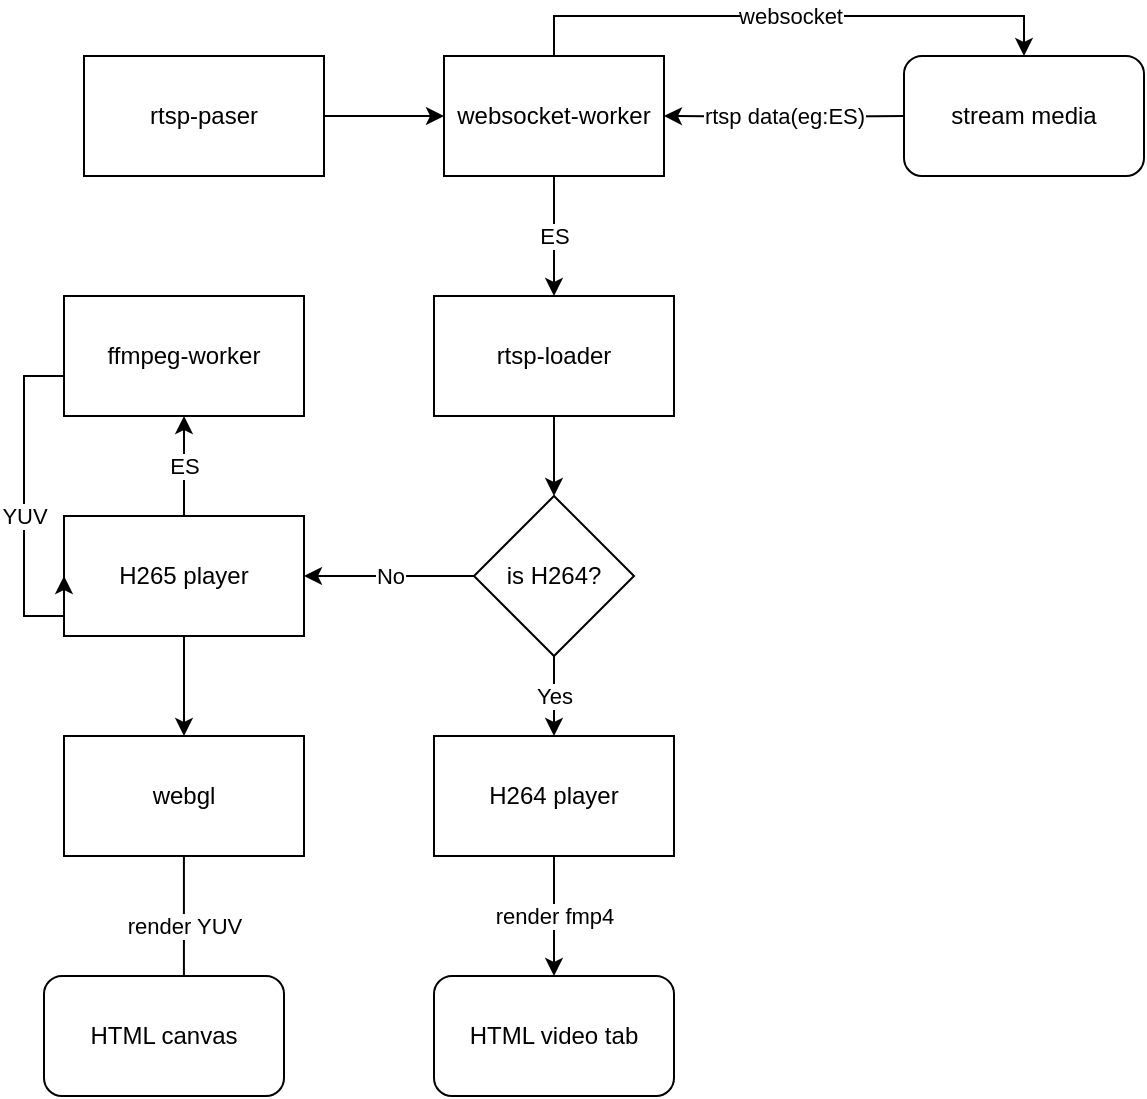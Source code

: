 <mxfile version="13.8.8" type="github">
  <diagram id="TInFRDa1966IDE_oLq5r" name="Page-1">
    <mxGraphModel dx="671" dy="467" grid="1" gridSize="10" guides="1" tooltips="1" connect="1" arrows="1" fold="1" page="1" pageScale="1" pageWidth="827" pageHeight="1169" math="0" shadow="0">
      <root>
        <mxCell id="0" />
        <mxCell id="1" parent="0" />
        <mxCell id="1olahJo4whyGailEglOh-26" style="edgeStyle=orthogonalEdgeStyle;rounded=0;orthogonalLoop=1;jettySize=auto;html=1;entryX=0.5;entryY=0;entryDx=0;entryDy=0;" edge="1" parent="1" source="3s3UNYBAsLfA4cehuooJ-1" target="1olahJo4whyGailEglOh-4">
          <mxGeometry relative="1" as="geometry" />
        </mxCell>
        <mxCell id="3s3UNYBAsLfA4cehuooJ-1" value="rtsp-loader" style="rounded=0;whiteSpace=wrap;html=1;" parent="1" vertex="1">
          <mxGeometry x="365" y="250" width="120" height="60" as="geometry" />
        </mxCell>
        <mxCell id="1olahJo4whyGailEglOh-25" style="edgeStyle=orthogonalEdgeStyle;rounded=0;orthogonalLoop=1;jettySize=auto;html=1;entryX=0;entryY=0.5;entryDx=0;entryDy=0;" edge="1" parent="1" source="1olahJo4whyGailEglOh-1" target="1olahJo4whyGailEglOh-2">
          <mxGeometry relative="1" as="geometry" />
        </mxCell>
        <mxCell id="1olahJo4whyGailEglOh-1" value="rtsp-paser" style="rounded=0;whiteSpace=wrap;html=1;" vertex="1" parent="1">
          <mxGeometry x="190" y="130" width="120" height="60" as="geometry" />
        </mxCell>
        <mxCell id="1olahJo4whyGailEglOh-13" value="websocket" style="edgeStyle=orthogonalEdgeStyle;rounded=0;orthogonalLoop=1;jettySize=auto;html=1;exitX=0.5;exitY=0;exitDx=0;exitDy=0;entryX=0.5;entryY=0;entryDx=0;entryDy=0;" edge="1" parent="1" source="1olahJo4whyGailEglOh-2" target="1olahJo4whyGailEglOh-3">
          <mxGeometry relative="1" as="geometry">
            <mxPoint x="660" y="130" as="targetPoint" />
          </mxGeometry>
        </mxCell>
        <mxCell id="1olahJo4whyGailEglOh-21" value="ES" style="edgeStyle=orthogonalEdgeStyle;rounded=0;orthogonalLoop=1;jettySize=auto;html=1;entryX=0.5;entryY=0;entryDx=0;entryDy=0;" edge="1" parent="1" source="1olahJo4whyGailEglOh-2" target="3s3UNYBAsLfA4cehuooJ-1">
          <mxGeometry relative="1" as="geometry">
            <Array as="points">
              <mxPoint x="425" y="210" />
              <mxPoint x="425" y="210" />
            </Array>
          </mxGeometry>
        </mxCell>
        <mxCell id="1olahJo4whyGailEglOh-2" value="websocket-worker" style="rounded=0;whiteSpace=wrap;html=1;" vertex="1" parent="1">
          <mxGeometry x="370" y="130" width="110" height="60" as="geometry" />
        </mxCell>
        <mxCell id="1olahJo4whyGailEglOh-40" value="rtsp data(eg:ES)" style="edgeStyle=orthogonalEdgeStyle;rounded=0;orthogonalLoop=1;jettySize=auto;html=1;entryX=1;entryY=0.5;entryDx=0;entryDy=0;" edge="1" parent="1" target="1olahJo4whyGailEglOh-2">
          <mxGeometry relative="1" as="geometry">
            <mxPoint x="600" y="160" as="sourcePoint" />
          </mxGeometry>
        </mxCell>
        <mxCell id="1olahJo4whyGailEglOh-3" value="stream media" style="rounded=1;whiteSpace=wrap;html=1;" vertex="1" parent="1">
          <mxGeometry x="600" y="130" width="120" height="60" as="geometry" />
        </mxCell>
        <mxCell id="1olahJo4whyGailEglOh-27" value="Yes" style="edgeStyle=orthogonalEdgeStyle;rounded=0;orthogonalLoop=1;jettySize=auto;html=1;entryX=0.5;entryY=0;entryDx=0;entryDy=0;" edge="1" parent="1" source="1olahJo4whyGailEglOh-4" target="1olahJo4whyGailEglOh-6">
          <mxGeometry relative="1" as="geometry" />
        </mxCell>
        <mxCell id="1olahJo4whyGailEglOh-28" value="No" style="edgeStyle=orthogonalEdgeStyle;rounded=0;orthogonalLoop=1;jettySize=auto;html=1;entryX=1;entryY=0.5;entryDx=0;entryDy=0;" edge="1" parent="1" source="1olahJo4whyGailEglOh-4" target="1olahJo4whyGailEglOh-5">
          <mxGeometry relative="1" as="geometry" />
        </mxCell>
        <mxCell id="1olahJo4whyGailEglOh-4" value="is H264?" style="rhombus;whiteSpace=wrap;html=1;" vertex="1" parent="1">
          <mxGeometry x="385" y="350" width="80" height="80" as="geometry" />
        </mxCell>
        <mxCell id="1olahJo4whyGailEglOh-29" style="edgeStyle=orthogonalEdgeStyle;rounded=0;orthogonalLoop=1;jettySize=auto;html=1;entryX=0.5;entryY=0;entryDx=0;entryDy=0;" edge="1" parent="1" source="1olahJo4whyGailEglOh-5" target="1olahJo4whyGailEglOh-7">
          <mxGeometry relative="1" as="geometry" />
        </mxCell>
        <mxCell id="1olahJo4whyGailEglOh-33" value="ES" style="edgeStyle=orthogonalEdgeStyle;rounded=0;orthogonalLoop=1;jettySize=auto;html=1;entryX=0.5;entryY=1;entryDx=0;entryDy=0;" edge="1" parent="1" source="1olahJo4whyGailEglOh-5" target="1olahJo4whyGailEglOh-32">
          <mxGeometry relative="1" as="geometry" />
        </mxCell>
        <mxCell id="1olahJo4whyGailEglOh-5" value="H265 player" style="rounded=0;whiteSpace=wrap;html=1;" vertex="1" parent="1">
          <mxGeometry x="180" y="360" width="120" height="60" as="geometry" />
        </mxCell>
        <mxCell id="1olahJo4whyGailEglOh-36" value="render fmp4" style="edgeStyle=orthogonalEdgeStyle;rounded=0;orthogonalLoop=1;jettySize=auto;html=1;" edge="1" parent="1" source="1olahJo4whyGailEglOh-6" target="1olahJo4whyGailEglOh-9">
          <mxGeometry relative="1" as="geometry" />
        </mxCell>
        <mxCell id="1olahJo4whyGailEglOh-6" value="H264 player" style="rounded=0;whiteSpace=wrap;html=1;" vertex="1" parent="1">
          <mxGeometry x="365" y="470" width="120" height="60" as="geometry" />
        </mxCell>
        <mxCell id="1olahJo4whyGailEglOh-31" value="render YUV" style="edgeStyle=orthogonalEdgeStyle;rounded=0;orthogonalLoop=1;jettySize=auto;html=1;entryX=0.583;entryY=0.167;entryDx=0;entryDy=0;entryPerimeter=0;" edge="1" parent="1" source="1olahJo4whyGailEglOh-7" target="1olahJo4whyGailEglOh-8">
          <mxGeometry relative="1" as="geometry" />
        </mxCell>
        <mxCell id="1olahJo4whyGailEglOh-7" value="webgl" style="rounded=0;whiteSpace=wrap;html=1;" vertex="1" parent="1">
          <mxGeometry x="180" y="470" width="120" height="60" as="geometry" />
        </mxCell>
        <mxCell id="1olahJo4whyGailEglOh-8" value="HTML canvas" style="rounded=1;whiteSpace=wrap;html=1;" vertex="1" parent="1">
          <mxGeometry x="170" y="590" width="120" height="60" as="geometry" />
        </mxCell>
        <mxCell id="1olahJo4whyGailEglOh-9" value="HTML video tab" style="rounded=1;whiteSpace=wrap;html=1;" vertex="1" parent="1">
          <mxGeometry x="365" y="590" width="120" height="60" as="geometry" />
        </mxCell>
        <mxCell id="1olahJo4whyGailEglOh-34" value="YUV" style="edgeStyle=orthogonalEdgeStyle;rounded=0;orthogonalLoop=1;jettySize=auto;html=1;entryX=0;entryY=0.5;entryDx=0;entryDy=0;" edge="1" parent="1" source="1olahJo4whyGailEglOh-32" target="1olahJo4whyGailEglOh-5">
          <mxGeometry relative="1" as="geometry">
            <Array as="points">
              <mxPoint x="160" y="290" />
              <mxPoint x="160" y="410" />
            </Array>
          </mxGeometry>
        </mxCell>
        <mxCell id="1olahJo4whyGailEglOh-32" value="ffmpeg-worker" style="rounded=0;whiteSpace=wrap;html=1;" vertex="1" parent="1">
          <mxGeometry x="180" y="250" width="120" height="60" as="geometry" />
        </mxCell>
      </root>
    </mxGraphModel>
  </diagram>
</mxfile>
